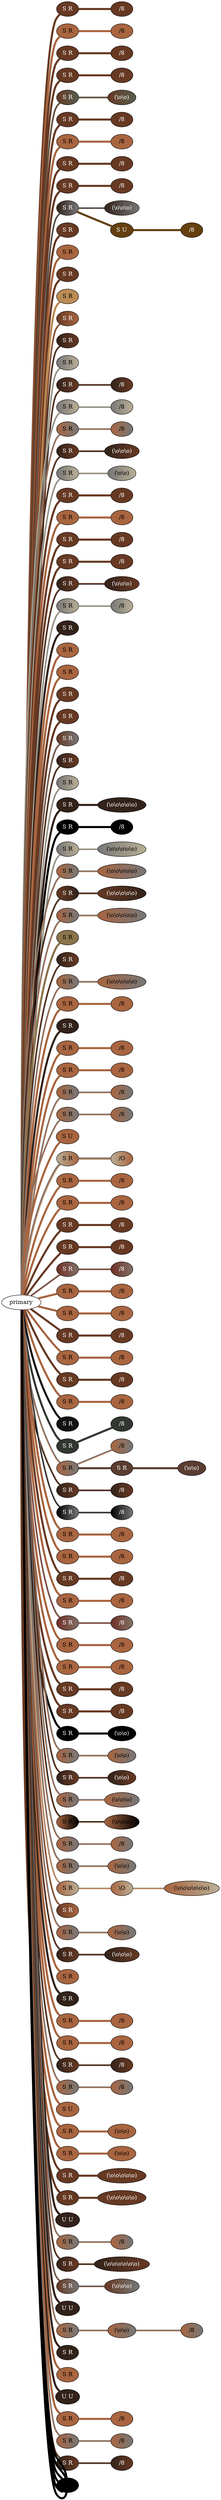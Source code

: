 graph {
 graph [rankdir=LR]
"1" [qtype="pendant_node", pendant_colors="#673923", pendant_ply="S", pendant_attach="R", pendant_length="32.0", label="S R", style=filled, fillcolor="#673923", fontcolor="#ffffff"]
"primary" -- "1" [qtype="pendant_link",penwidth=5,color="#673923"]
"1:0" [qtype="knot_node", knot_value="1", knot_type="E", knot_position="14.0", knot_spin="S", label="/8", style=filled, fillcolor="#673923" , fontcolor="#ffffff"]
"1" -- "1:0" [qtype="knot_link",penwidth=5,color="#673923"]
"2" [qtype="pendant_node", pendant_colors="#A86540", pendant_ply="S", pendant_attach="R", pendant_length="31.0", label="S R", style=filled, fillcolor="#A86540", fontcolor="#000000"]
"primary" -- "2" [qtype="pendant_link",penwidth=5,color="#A86540"]
"2:0" [qtype="knot_node", knot_value="1", knot_type="E", knot_position="14.5", knot_spin="S", label="/8", style=filled, fillcolor="#A86540" , fontcolor="#000000"]
"2" -- "2:0" [qtype="knot_link",penwidth=5,color="#A86540"]
"3" [qtype="pendant_node", pendant_colors="#673923", pendant_ply="S", pendant_attach="R", pendant_length="40.0", label="S R", style=filled, fillcolor="#673923", fontcolor="#ffffff"]
"primary" -- "3" [qtype="pendant_link",penwidth=5,color="#673923"]
"3:0" [qtype="knot_node", knot_value="1", knot_type="E", knot_position="14.5", knot_spin="S", label="/8", style=filled, fillcolor="#673923" , fontcolor="#ffffff"]
"3" -- "3:0" [qtype="knot_link",penwidth=5,color="#673923"]
"4" [qtype="pendant_node", pendant_colors="#673923", pendant_ply="S", pendant_attach="R", pendant_length="33.0", label="S R", style=filled, fillcolor="#673923", fontcolor="#ffffff"]
"primary" -- "4" [qtype="pendant_link",penwidth=5,color="#673923"]
"4:0" [qtype="knot_node", knot_value="1", knot_type="E", knot_position="14.5", knot_spin="S", label="/8", style=filled, fillcolor="#673923" , fontcolor="#ffffff"]
"4" -- "4:0" [qtype="knot_link",penwidth=5,color="#673923"]
"5" [qtype="pendant_node", pendant_colors="#673923:#575E4E", pendant_ply="S", pendant_attach="R", pendant_length="36.5", label="S R", style=filled, fillcolor="#673923:#575E4E", fontcolor="#ffffff"]
"primary" -- "5" [qtype="pendant_link",penwidth=2,color="#673923:#575E4E"]
"5:0" [qtype="knot_node", knot_value="2", knot_type="L", knot_position="13.0", knot_spin="Z", label="(\\o\\o)", style=filled, fillcolor="#673923:#575E4E" , fontcolor="#ffffff"]
"5" -- "5:0" [qtype="knot_link",penwidth=2,color="#673923:#575E4E"]
"6" [qtype="pendant_node", pendant_colors="#673923", pendant_ply="S", pendant_attach="R", pendant_length="26.0", label="S R", style=filled, fillcolor="#673923", fontcolor="#ffffff"]
"primary" -- "6" [qtype="pendant_link",penwidth=5,color="#673923"]
"6:0" [qtype="knot_node", knot_value="1", knot_type="E", knot_position="14.0", knot_spin="S", label="/8", style=filled, fillcolor="#673923" , fontcolor="#ffffff"]
"6" -- "6:0" [qtype="knot_link",penwidth=5,color="#673923"]
"7" [qtype="pendant_node", pendant_colors="#A86540", pendant_ply="S", pendant_attach="R", pendant_length="34.0", label="S R", style=filled, fillcolor="#A86540", fontcolor="#000000"]
"primary" -- "7" [qtype="pendant_link",penwidth=5,color="#A86540"]
"7:0" [qtype="knot_node", knot_value="1", knot_type="E", knot_position="14.0", knot_spin="S", label="/8", style=filled, fillcolor="#A86540" , fontcolor="#000000"]
"7" -- "7:0" [qtype="knot_link",penwidth=5,color="#A86540"]
"8" [qtype="pendant_node", pendant_colors="#673923", pendant_ply="S", pendant_attach="R", pendant_length="45.5", label="S R", style=filled, fillcolor="#673923", fontcolor="#ffffff"]
"primary" -- "8" [qtype="pendant_link",penwidth=5,color="#673923"]
"8:0" [qtype="knot_node", knot_value="1", knot_type="E", knot_position="14.5", knot_spin="S", label="/8", style=filled, fillcolor="#673923" , fontcolor="#ffffff"]
"8" -- "8:0" [qtype="knot_link",penwidth=5,color="#673923"]
"9" [qtype="pendant_node", pendant_colors="#673923", pendant_ply="S", pendant_attach="R", pendant_length="33.5", label="S R", style=filled, fillcolor="#673923", fontcolor="#ffffff"]
"primary" -- "9" [qtype="pendant_link",penwidth=5,color="#673923"]
"9:0" [qtype="knot_node", knot_value="1", knot_type="E", knot_position="15.0", knot_spin="S", label="/8", style=filled, fillcolor="#673923" , fontcolor="#ffffff"]
"9" -- "9:0" [qtype="knot_link",penwidth=5,color="#673923"]
"10" [qtype="pendant_node", pendant_colors="#32221A:#777777", pendant_ply="S", pendant_attach="R", pendant_length="46.0", label="S R", style=filled, fillcolor="#32221A:#777777", fontcolor="#ffffff"]
"primary" -- "10" [qtype="pendant_link",penwidth=2,color="#32221A:#777777"]
"10:0" [qtype="knot_node", knot_value="3", knot_type="L", knot_position="16.5", knot_spin="Z", label="(\\o\\o\\o)", style=filled, fillcolor="#32221A:#777777" , fontcolor="#ffffff"]
"10" -- "10:0" [qtype="knot_link",penwidth=2,color="#32221A:#777777"]
"10s1" [qtype="pendant_node", pendant_colors="#64400F", pendant_ply="S", pendant_attach="U", pendant_length="24.5", label="S U", style=filled, fillcolor="#64400F", fontcolor="#ffffff"]
"10" -- "10s1" [qtype="pendant_link",penwidth=5,color="#64400F"]
"10s1:0" [qtype="knot_node", knot_value="1", knot_type="E", knot_position="5.0", knot_spin="S", label="/8", style=filled, fillcolor="#64400F" , fontcolor="#ffffff"]
"10s1" -- "10s1:0" [qtype="knot_link",penwidth=5,color="#64400F"]
"11" [qtype="pendant_node", pendant_colors="#673923", pendant_ply="S", pendant_attach="R", pendant_length="39.0", label="S R", style=filled, fillcolor="#673923", fontcolor="#ffffff"]
"primary" -- "11" [qtype="pendant_link",penwidth=5,color="#673923"]
"12" [qtype="pendant_node", pendant_colors="#A86540", pendant_ply="S", pendant_attach="R", pendant_length="33.0", label="S R", style=filled, fillcolor="#A86540", fontcolor="#000000"]
"primary" -- "12" [qtype="pendant_link",penwidth=5,color="#A86540"]
"13" [qtype="pendant_node", pendant_colors="#673923", pendant_ply="S", pendant_attach="R", pendant_length="38.0", label="S R", style=filled, fillcolor="#673923", fontcolor="#ffffff"]
"primary" -- "13" [qtype="pendant_link",penwidth=5,color="#673923"]
"14" [qtype="pendant_node", pendant_colors="#BB8B54", pendant_ply="S", pendant_attach="R", pendant_length="34.5", label="S R", style=filled, fillcolor="#BB8B54", fontcolor="#000000"]
"primary" -- "14" [qtype="pendant_link",penwidth=5,color="#BB8B54"]
"15" [qtype="pendant_node", pendant_colors="#673923:#A86540", pendant_ply="S", pendant_attach="R", pendant_length="36.0", label="S R", style=filled, fillcolor="#673923:#A86540", fontcolor="#ffffff"]
"primary" -- "15" [qtype="pendant_link",penwidth=2,color="#673923:#A86540"]
"16" [qtype="pendant_node", pendant_colors="#32221A:#673923", pendant_ply="S", pendant_attach="R", pendant_length="37.5", label="S R", style=filled, fillcolor="#32221A:#673923", fontcolor="#ffffff"]
"primary" -- "16" [qtype="pendant_link",penwidth=2,color="#32221A:#673923"]
"17" [qtype="pendant_node", pendant_colors="#777777:#BAAF96", pendant_ply="S", pendant_attach="R", pendant_length="28.5", label="S R", style=filled, fillcolor="#777777:#BAAF96", fontcolor="#000000"]
"primary" -- "17" [qtype="pendant_link",penwidth=2,color="#777777:#BAAF96"]
"18" [qtype="pendant_node", pendant_colors="#32221A:#673923", pendant_ply="S", pendant_attach="R", pendant_length="36.0", label="S R", style=filled, fillcolor="#32221A:#673923", fontcolor="#ffffff"]
"primary" -- "18" [qtype="pendant_link",penwidth=2,color="#32221A:#673923"]
"18:0" [qtype="knot_node", knot_value="1", knot_type="E", knot_position="15.0", knot_spin="S", label="/8", style=filled, fillcolor="#32221A:#673923" , fontcolor="#ffffff"]
"18" -- "18:0" [qtype="knot_link",penwidth=2,color="#32221A:#673923"]
"19" [qtype="pendant_node", pendant_colors="#777777:#BAAF96", pendant_ply="S", pendant_attach="R", pendant_length="26.5", label="S R", style=filled, fillcolor="#777777:#BAAF96", fontcolor="#000000"]
"primary" -- "19" [qtype="pendant_link",penwidth=2,color="#777777:#BAAF96"]
"19:0" [qtype="knot_node", knot_value="1", knot_type="E", knot_position="14.0", knot_spin="S", label="/8", style=filled, fillcolor="#777777:#BAAF96" , fontcolor="#000000"]
"19" -- "19:0" [qtype="knot_link",penwidth=2,color="#777777:#BAAF96"]
"20" [qtype="pendant_node", pendant_colors="#A86540:#777777", pendant_ply="S", pendant_attach="R", pendant_length="25.0", label="S R", style=filled, fillcolor="#A86540:#777777", fontcolor="#000000"]
"primary" -- "20" [qtype="pendant_link",penwidth=2,color="#A86540:#777777"]
"20:0" [qtype="knot_node", knot_value="1", knot_type="E", knot_position="14.5", knot_spin="S", label="/8", style=filled, fillcolor="#A86540:#777777" , fontcolor="#000000"]
"20" -- "20:0" [qtype="knot_link",penwidth=2,color="#A86540:#777777"]
"21" [qtype="pendant_node", pendant_colors="#32221A:#673923", pendant_ply="S", pendant_attach="R", pendant_length="36.5", label="S R", style=filled, fillcolor="#32221A:#673923", fontcolor="#ffffff"]
"primary" -- "21" [qtype="pendant_link",penwidth=2,color="#32221A:#673923"]
"21:0" [qtype="knot_node", knot_value="3", knot_type="L", knot_position="15.0", knot_spin="Z", label="(\\o\\o\\o)", style=filled, fillcolor="#32221A:#673923" , fontcolor="#ffffff"]
"21" -- "21:0" [qtype="knot_link",penwidth=2,color="#32221A:#673923"]
"22" [qtype="pendant_node", pendant_colors="#777777:#BAAF96", pendant_ply="S", pendant_attach="R", pendant_length="19.0", label="S R", style=filled, fillcolor="#777777:#BAAF96", fontcolor="#000000"]
"primary" -- "22" [qtype="pendant_link",penwidth=2,color="#777777:#BAAF96"]
"22:0" [qtype="knot_node", knot_value="2", knot_type="L", knot_position="12.5", knot_spin="Z", label="(\\o\\o)", style=filled, fillcolor="#777777:#BAAF96" , fontcolor="#000000"]
"22" -- "22:0" [qtype="knot_link",penwidth=2,color="#777777:#BAAF96"]
"23" [qtype="pendant_node", pendant_colors="#673923", pendant_ply="S", pendant_attach="R", pendant_length="33.0", label="S R", style=filled, fillcolor="#673923", fontcolor="#ffffff"]
"primary" -- "23" [qtype="pendant_link",penwidth=5,color="#673923"]
"23:0" [qtype="knot_node", knot_value="1", knot_type="E", knot_position="13.5", knot_spin="S", label="/8", style=filled, fillcolor="#673923" , fontcolor="#ffffff"]
"23" -- "23:0" [qtype="knot_link",penwidth=5,color="#673923"]
"24" [qtype="pendant_node", pendant_colors="#A86540", pendant_ply="S", pendant_attach="R", pendant_length="32.0", label="S R", style=filled, fillcolor="#A86540", fontcolor="#000000"]
"primary" -- "24" [qtype="pendant_link",penwidth=5,color="#A86540"]
"24:0" [qtype="knot_node", knot_value="1", knot_type="E", knot_position="13.5", knot_spin="S", label="/8", style=filled, fillcolor="#A86540" , fontcolor="#000000"]
"24" -- "24:0" [qtype="knot_link",penwidth=5,color="#A86540"]
"25" [qtype="pendant_node", pendant_colors="#673923", pendant_ply="S", pendant_attach="R", pendant_length="22.0", label="S R", style=filled, fillcolor="#673923", fontcolor="#ffffff"]
"primary" -- "25" [qtype="pendant_link",penwidth=5,color="#673923"]
"25:0" [qtype="knot_node", knot_value="1", knot_type="E", knot_position="13.5", knot_spin="S", label="/8", style=filled, fillcolor="#673923" , fontcolor="#ffffff"]
"25" -- "25:0" [qtype="knot_link",penwidth=5,color="#673923"]
"26" [qtype="pendant_node", pendant_colors="#673923", pendant_ply="S", pendant_attach="R", pendant_length="31.5", label="S R", style=filled, fillcolor="#673923", fontcolor="#ffffff"]
"primary" -- "26" [qtype="pendant_link",penwidth=5,color="#673923"]
"26:0" [qtype="knot_node", knot_value="1", knot_type="E", knot_position="13.0", knot_spin="S", label="/8", style=filled, fillcolor="#673923" , fontcolor="#ffffff"]
"26" -- "26:0" [qtype="knot_link",penwidth=5,color="#673923"]
"27" [qtype="pendant_node", pendant_colors="#32221A:#673923", pendant_ply="S", pendant_attach="R", pendant_length="33.5", label="S R", style=filled, fillcolor="#32221A:#673923", fontcolor="#ffffff"]
"primary" -- "27" [qtype="pendant_link",penwidth=2,color="#32221A:#673923"]
"27:0" [qtype="knot_node", knot_value="3", knot_type="L", knot_position="13.5", knot_spin="Z", label="(\\o\\o\\o)", style=filled, fillcolor="#32221A:#673923" , fontcolor="#ffffff"]
"27" -- "27:0" [qtype="knot_link",penwidth=2,color="#32221A:#673923"]
"28" [qtype="pendant_node", pendant_colors="#777777:#BAAF96", pendant_ply="S", pendant_attach="R", pendant_length="22.5", label="S R", style=filled, fillcolor="#777777:#BAAF96", fontcolor="#000000"]
"primary" -- "28" [qtype="pendant_link",penwidth=2,color="#777777:#BAAF96"]
"28:0" [qtype="knot_node", knot_value="1", knot_type="E", knot_position="13.0", knot_spin="S", label="/8", style=filled, fillcolor="#777777:#BAAF96" , fontcolor="#000000"]
"28" -- "28:0" [qtype="knot_link",penwidth=2,color="#777777:#BAAF96"]
"29" [qtype="pendant_node", pendant_colors="#32221A", pendant_ply="S", pendant_attach="R", pendant_length="9.5", label="S R", style=filled, fillcolor="#32221A", fontcolor="#ffffff"]
"primary" -- "29" [qtype="pendant_link",penwidth=5,color="#32221A"]
"30" [qtype="pendant_node", pendant_colors="#A86540", pendant_ply="S", pendant_attach="R", pendant_length="24.0", label="S R", style=filled, fillcolor="#A86540", fontcolor="#000000"]
"primary" -- "30" [qtype="pendant_link",penwidth=5,color="#A86540"]
"31" [qtype="pendant_node", pendant_colors="#A86540", pendant_ply="S", pendant_attach="R", pendant_length="24.5", label="S R", style=filled, fillcolor="#A86540", fontcolor="#000000"]
"primary" -- "31" [qtype="pendant_link",penwidth=5,color="#A86540"]
"32" [qtype="pendant_node", pendant_colors="#673923", pendant_ply="S", pendant_attach="R", pendant_length="26.0", label="S R", style=filled, fillcolor="#673923", fontcolor="#ffffff"]
"primary" -- "32" [qtype="pendant_link",penwidth=5,color="#673923"]
"33" [qtype="pendant_node", pendant_colors="#673923", pendant_ply="S", pendant_attach="R", pendant_length="26.0", label="S R", style=filled, fillcolor="#673923", fontcolor="#ffffff"]
"primary" -- "33" [qtype="pendant_link",penwidth=5,color="#673923"]
"34" [qtype="pendant_node", pendant_colors="#673923:#777777", pendant_ply="S", pendant_attach="R", pendant_length="32.0", label="S R", style=filled, fillcolor="#673923:#777777", fontcolor="#ffffff"]
"primary" -- "34" [qtype="pendant_link",penwidth=2,color="#673923:#777777"]
"35" [qtype="pendant_node", pendant_colors="#32221A:#673923", pendant_ply="S", pendant_attach="R", pendant_length="29.0", label="S R", style=filled, fillcolor="#32221A:#673923", fontcolor="#ffffff"]
"primary" -- "35" [qtype="pendant_link",penwidth=2,color="#32221A:#673923"]
"36" [qtype="pendant_node", pendant_colors="#777777:#BAAF96", pendant_ply="S", pendant_attach="R", pendant_length="26.0", label="S R", style=filled, fillcolor="#777777:#BAAF96", fontcolor="#000000"]
"primary" -- "36" [qtype="pendant_link",penwidth=2,color="#777777:#BAAF96"]
"37" [qtype="pendant_node", pendant_colors="#32221A", pendant_ply="S", pendant_attach="R", pendant_length="12.0", label="S R", style=filled, fillcolor="#32221A", fontcolor="#ffffff"]
"primary" -- "37" [qtype="pendant_link",penwidth=5,color="#32221A"]
"37:0" [qtype="knot_node", knot_value="5", knot_type="L", knot_position="7.5", knot_spin="Z", label="(\\o\\o\\o\\o\\o)", style=filled, fillcolor="#32221A" , fontcolor="#ffffff"]
"37" -- "37:0" [qtype="knot_link",penwidth=5,color="#32221A"]
"38" [qtype="pendant_node", pendant_colors="#000000", pendant_ply="S", pendant_attach="R", pendant_length="31.5", label="S R", style=filled, fillcolor="#000000", fontcolor="#ffffff"]
"primary" -- "38" [qtype="pendant_link",penwidth=5,color="#000000"]
"38:0" [qtype="knot_node", knot_value="1", knot_type="E", knot_position="9.5", knot_spin="S", label="/8", style=filled, fillcolor="#000000" , fontcolor="#ffffff"]
"38" -- "38:0" [qtype="knot_link",penwidth=5,color="#000000"]
"39" [qtype="pendant_node", pendant_colors="#777777:#BAAF96", pendant_ply="S", pendant_attach="R", pendant_length="24.0", label="S R", style=filled, fillcolor="#777777:#BAAF96", fontcolor="#000000"]
"primary" -- "39" [qtype="pendant_link",penwidth=2,color="#777777:#BAAF96"]
"39:0" [qtype="knot_node", knot_value="5", knot_type="L", knot_position="7.5", knot_spin="Z", label="(\\o\\o\\o\\o\\o)", style=filled, fillcolor="#777777:#BAAF96" , fontcolor="#000000"]
"39" -- "39:0" [qtype="knot_link",penwidth=2,color="#777777:#BAAF96"]
"40" [qtype="pendant_node", pendant_colors="#A86540:#777777", pendant_ply="S", pendant_attach="R", pendant_length="16.0", label="S R", style=filled, fillcolor="#A86540:#777777", fontcolor="#000000"]
"primary" -- "40" [qtype="pendant_link",penwidth=2,color="#A86540:#777777"]
"40:0" [qtype="knot_node", knot_value="5", knot_type="L", knot_position="8.5", knot_spin="Z", label="(\\o\\o\\o\\o\\o)", style=filled, fillcolor="#A86540:#777777" , fontcolor="#000000"]
"40" -- "40:0" [qtype="knot_link",penwidth=2,color="#A86540:#777777"]
"41" [qtype="pendant_node", pendant_colors="#673923:#32221A", pendant_ply="S", pendant_attach="R", pendant_length="32.0", label="S R", style=filled, fillcolor="#673923:#32221A", fontcolor="#ffffff"]
"primary" -- "41" [qtype="pendant_link",penwidth=2,color="#673923:#32221A"]
"41:0" [qtype="knot_node", knot_value="5", knot_type="L", knot_position="8.5", knot_spin="Z", label="(\\o\\o\\o\\o\\o)", style=filled, fillcolor="#673923:#32221A" , fontcolor="#ffffff"]
"41" -- "41:0" [qtype="knot_link",penwidth=2,color="#673923:#32221A"]
"42" [qtype="pendant_node", pendant_colors="#A86540:#777777", pendant_ply="S", pendant_attach="R", pendant_length="16.5", label="S R", style=filled, fillcolor="#A86540:#777777", fontcolor="#000000"]
"primary" -- "42" [qtype="pendant_link",penwidth=2,color="#A86540:#777777"]
"42:0" [qtype="knot_node", knot_value="5", knot_type="L", knot_position="8.5", knot_spin="Z", label="(\\o\\o\\o\\o\\o)", style=filled, fillcolor="#A86540:#777777" , fontcolor="#000000"]
"42" -- "42:0" [qtype="knot_link",penwidth=2,color="#A86540:#777777"]
"43" [qtype="pendant_node", pendant_colors="#8B734B", pendant_ply="S", pendant_attach="R", pendant_length="1.0", label="S R", style=filled, fillcolor="#8B734B", fontcolor="#000000"]
"primary" -- "43" [qtype="pendant_link",penwidth=5,color="#8B734B"]
"44" [qtype="pendant_node", pendant_colors="#32221A:#673923", pendant_ply="S", pendant_attach="R", pendant_length="7.0", label="S R", style=filled, fillcolor="#32221A:#673923", fontcolor="#ffffff"]
"primary" -- "44" [qtype="pendant_link",penwidth=2,color="#32221A:#673923"]
"45" [qtype="pendant_node", pendant_colors="#A86540:#777777", pendant_ply="S", pendant_attach="R", pendant_length="40.0", label="S R", style=filled, fillcolor="#A86540:#777777", fontcolor="#000000"]
"primary" -- "45" [qtype="pendant_link",penwidth=2,color="#A86540:#777777"]
"45:0" [qtype="knot_node", knot_value="5", knot_type="L", knot_position="8.5", knot_spin="Z", label="(\\o\\o\\o\\o\\o)", style=filled, fillcolor="#A86540:#777777" , fontcolor="#000000"]
"45" -- "45:0" [qtype="knot_link",penwidth=2,color="#A86540:#777777"]
"46" [qtype="pendant_node", pendant_colors="#A86540", pendant_ply="S", pendant_attach="R", pendant_length="35.5", label="S R", style=filled, fillcolor="#A86540", fontcolor="#000000"]
"primary" -- "46" [qtype="pendant_link",penwidth=5,color="#A86540"]
"46:0" [qtype="knot_node", knot_value="1", knot_type="E", knot_position="8.5", knot_spin="S", label="/8", style=filled, fillcolor="#A86540" , fontcolor="#000000"]
"46" -- "46:0" [qtype="knot_link",penwidth=5,color="#A86540"]
"47" [qtype="pendant_node", pendant_colors="#32221A", pendant_ply="S", pendant_attach="R", pendant_length="0.0", label="S R", style=filled, fillcolor="#32221A", fontcolor="#ffffff"]
"primary" -- "47" [qtype="pendant_link",penwidth=5,color="#32221A"]
"48" [qtype="pendant_node", pendant_colors="#A86540", pendant_ply="S", pendant_attach="R", pendant_length="32.0", label="S R", style=filled, fillcolor="#A86540", fontcolor="#000000"]
"primary" -- "48" [qtype="pendant_link",penwidth=5,color="#A86540"]
"48:0" [qtype="knot_node", knot_value="1", knot_type="E", knot_position="8.0", knot_spin="S", label="/8", style=filled, fillcolor="#A86540" , fontcolor="#000000"]
"48" -- "48:0" [qtype="knot_link",penwidth=5,color="#A86540"]
"49" [qtype="pendant_node", pendant_colors="#A86540", pendant_ply="S", pendant_attach="R", pendant_length="30.0", label="S R", style=filled, fillcolor="#A86540", fontcolor="#000000"]
"primary" -- "49" [qtype="pendant_link",penwidth=5,color="#A86540"]
"49:0" [qtype="knot_node", knot_value="1", knot_type="E", knot_position="9.5", knot_spin="S", label="/8", style=filled, fillcolor="#A86540" , fontcolor="#000000"]
"49" -- "49:0" [qtype="knot_link",penwidth=5,color="#A86540"]
"50" [qtype="pendant_node", pendant_colors="#A86540:#777777", pendant_ply="S", pendant_attach="R", pendant_length="25.0", label="S R", style=filled, fillcolor="#A86540:#777777", fontcolor="#000000"]
"primary" -- "50" [qtype="pendant_link",penwidth=2,color="#A86540:#777777"]
"50:0" [qtype="knot_node", knot_value="1", knot_type="E", knot_position="8.0", knot_spin="S", label="/8", style=filled, fillcolor="#A86540:#777777" , fontcolor="#000000"]
"50" -- "50:0" [qtype="knot_link",penwidth=2,color="#A86540:#777777"]
"51" [qtype="pendant_node", pendant_colors="#A86540:#777777", pendant_ply="S", pendant_attach="R", pendant_length="33.5", label="S R", style=filled, fillcolor="#A86540:#777777", fontcolor="#000000"]
"primary" -- "51" [qtype="pendant_link",penwidth=2,color="#A86540:#777777"]
"51:0" [qtype="knot_node", knot_value="1", knot_type="E", knot_position="8.5", knot_spin="S", label="/8", style=filled, fillcolor="#A86540:#777777" , fontcolor="#000000"]
"51" -- "51:0" [qtype="knot_link",penwidth=2,color="#A86540:#777777"]
"52" [qtype="pendant_node", pendant_colors="#A86540", pendant_ply="S", pendant_attach="U", pendant_length="2.5", label="S U", style=filled, fillcolor="#A86540", fontcolor="#000000"]
"primary" -- "52" [qtype="pendant_link",penwidth=5,color="#A86540"]
"53" [qtype="pendant_node", pendant_colors="#BAAF96:#A86540:#777777", pendant_ply="S", pendant_attach="R", pendant_length="44.0", label="S R", style=filled, fillcolor="#BAAF96:#A86540:#777777", fontcolor="#000000"]
"primary" -- "53" [qtype="pendant_link",penwidth=2,color="#BAAF96:#A86540:#777777"]
"53:0" [qtype="knot_node", knot_value="1", knot_type="S", knot_position="8.5", knot_spin="S", label="/O", style=filled, fillcolor="#BAAF96:#A86540:#777777" , fontcolor="#000000"]
"53" -- "53:0" [qtype="knot_link",penwidth=2,color="#BAAF96:#A86540:#777777"]
"54" [qtype="pendant_node", pendant_colors="#A86540", pendant_ply="S", pendant_attach="R", pendant_length="20.5", label="S R", style=filled, fillcolor="#A86540", fontcolor="#000000"]
"primary" -- "54" [qtype="pendant_link",penwidth=5,color="#A86540"]
"54:0" [qtype="knot_node", knot_value="1", knot_type="E", knot_position="9.0", knot_spin="S", label="/8", style=filled, fillcolor="#A86540" , fontcolor="#000000"]
"54" -- "54:0" [qtype="knot_link",penwidth=5,color="#A86540"]
"55" [qtype="pendant_node", pendant_colors="#A86540", pendant_ply="S", pendant_attach="R", pendant_length="35.5", label="S R", style=filled, fillcolor="#A86540", fontcolor="#000000"]
"primary" -- "55" [qtype="pendant_link",penwidth=5,color="#A86540"]
"55:0" [qtype="knot_node", knot_value="1", knot_type="E", knot_position="8.5", knot_spin="S", label="/8", style=filled, fillcolor="#A86540" , fontcolor="#000000"]
"55" -- "55:0" [qtype="knot_link",penwidth=5,color="#A86540"]
"56" [qtype="pendant_node", pendant_colors="#673923", pendant_ply="S", pendant_attach="R", pendant_length="44.0", label="S R", style=filled, fillcolor="#673923", fontcolor="#ffffff"]
"primary" -- "56" [qtype="pendant_link",penwidth=5,color="#673923"]
"56:0" [qtype="knot_node", knot_value="1", knot_type="E", knot_position="8.5", knot_spin="S", label="/8", style=filled, fillcolor="#673923" , fontcolor="#ffffff"]
"56" -- "56:0" [qtype="knot_link",penwidth=5,color="#673923"]
"57" [qtype="pendant_node", pendant_colors="#673923", pendant_ply="S", pendant_attach="R", pendant_length="25.0", label="S R", style=filled, fillcolor="#673923", fontcolor="#ffffff"]
"primary" -- "57" [qtype="pendant_link",penwidth=5,color="#673923"]
"57:0" [qtype="knot_node", knot_value="1", knot_type="E", knot_position="9.0", knot_spin="S", label="/8", style=filled, fillcolor="#673923" , fontcolor="#ffffff"]
"57" -- "57:0" [qtype="knot_link",penwidth=5,color="#673923"]
"58" [qtype="pendant_node", pendant_colors="#712F26:#817066", pendant_ply="S", pendant_attach="R", pendant_length="40.0", label="S R", style=filled, fillcolor="#712F26:#817066", fontcolor="#ffffff"]
"primary" -- "58" [qtype="pendant_link",penwidth=2,color="#712F26:#817066"]
"58:0" [qtype="knot_node", knot_value="1", knot_type="E", knot_position="9.0", knot_spin="S", label="/8", style=filled, fillcolor="#712F26:#817066" , fontcolor="#ffffff"]
"58" -- "58:0" [qtype="knot_link",penwidth=2,color="#712F26:#817066"]
"59" [qtype="pendant_node", pendant_colors="#A86540", pendant_ply="S", pendant_attach="R", pendant_length="26.5", label="S R", style=filled, fillcolor="#A86540", fontcolor="#000000"]
"primary" -- "59" [qtype="pendant_link",penwidth=5,color="#A86540"]
"59:0" [qtype="knot_node", knot_value="1", knot_type="E", knot_position="9.5", knot_spin="S", label="/8", style=filled, fillcolor="#A86540" , fontcolor="#000000"]
"59" -- "59:0" [qtype="knot_link",penwidth=5,color="#A86540"]
"60" [qtype="pendant_node", pendant_colors="#A86540", pendant_ply="S", pendant_attach="R", pendant_length="39.0", label="S R", style=filled, fillcolor="#A86540", fontcolor="#000000"]
"primary" -- "60" [qtype="pendant_link",penwidth=5,color="#A86540"]
"60:0" [qtype="knot_node", knot_value="1", knot_type="E", knot_position="9.0", knot_spin="S", label="/8", style=filled, fillcolor="#A86540" , fontcolor="#000000"]
"60" -- "60:0" [qtype="knot_link",penwidth=5,color="#A86540"]
"61" [qtype="pendant_node", pendant_colors="#673923", pendant_ply="S", pendant_attach="R", pendant_length="26.0", label="S R", style=filled, fillcolor="#673923", fontcolor="#ffffff"]
"primary" -- "61" [qtype="pendant_link",penwidth=5,color="#673923"]
"61:0" [qtype="knot_node", knot_value="1", knot_type="E", knot_position="9.0", knot_spin="S", label="/8", style=filled, fillcolor="#673923" , fontcolor="#ffffff"]
"61" -- "61:0" [qtype="knot_link",penwidth=5,color="#673923"]
"62" [qtype="pendant_node", pendant_colors="#A86540", pendant_ply="S", pendant_attach="R", pendant_length="29.0", label="S R", style=filled, fillcolor="#A86540", fontcolor="#000000"]
"primary" -- "62" [qtype="pendant_link",penwidth=5,color="#A86540"]
"62:0" [qtype="knot_node", knot_value="1", knot_type="E", knot_position="9.0", knot_spin="S", label="/8", style=filled, fillcolor="#A86540" , fontcolor="#000000"]
"62" -- "62:0" [qtype="knot_link",penwidth=5,color="#A86540"]
"63" [qtype="pendant_node", pendant_colors="#673923", pendant_ply="S", pendant_attach="R", pendant_length="21.5", label="S R", style=filled, fillcolor="#673923", fontcolor="#ffffff"]
"primary" -- "63" [qtype="pendant_link",penwidth=5,color="#673923"]
"63:0" [qtype="knot_node", knot_value="1", knot_type="E", knot_position="9.5", knot_spin="S", label="/8", style=filled, fillcolor="#673923" , fontcolor="#ffffff"]
"63" -- "63:0" [qtype="knot_link",penwidth=5,color="#673923"]
"64" [qtype="pendant_node", pendant_colors="#A86540", pendant_ply="S", pendant_attach="R", pendant_length="43.0", label="S R", style=filled, fillcolor="#A86540", fontcolor="#000000"]
"primary" -- "64" [qtype="pendant_link",penwidth=5,color="#A86540"]
"64:0" [qtype="knot_node", knot_value="1", knot_type="E", knot_position="9.5", knot_spin="S", label="/8", style=filled, fillcolor="#A86540" , fontcolor="#000000"]
"64" -- "64:0" [qtype="knot_link",penwidth=5,color="#A86540"]
"65" [qtype="pendant_node", pendant_colors="#131313", pendant_ply="S", pendant_attach="R", pendant_length="0.0", label="S R", style=filled, fillcolor="#131313", fontcolor="#ffffff"]
"primary" -- "65" [qtype="pendant_link",penwidth=5,color="#131313"]
"66" [qtype="pendant_node", pendant_colors="#313830", pendant_ply="S", pendant_attach="R", pendant_length="34.0", label="S R", style=filled, fillcolor="#313830", fontcolor="#ffffff"]
"primary" -- "66" [qtype="pendant_link",penwidth=5,color="#313830"]
"66:0" [qtype="knot_node", knot_value="1", knot_type="E", knot_position="11.0", knot_spin="S", label="/8", style=filled, fillcolor="#313830" , fontcolor="#ffffff"]
"66" -- "66:0" [qtype="knot_link",penwidth=5,color="#313830"]
"67" [qtype="pendant_node", pendant_colors="#A86540:#777777", pendant_ply="S", pendant_attach="R", pendant_length="39.0", label="S R", style=filled, fillcolor="#A86540:#777777", fontcolor="#000000"]
"primary" -- "67" [qtype="pendant_link",penwidth=2,color="#A86540:#777777"]
"67:0" [qtype="knot_node", knot_value="1", knot_type="E", knot_position="9.5", knot_spin="S", label="/8", style=filled, fillcolor="#A86540:#777777" , fontcolor="#000000"]
"67" -- "67:0" [qtype="knot_link",penwidth=2,color="#A86540:#777777"]
"67s1" [qtype="pendant_node", pendant_colors="#5A3D30", pendant_ply="S", pendant_attach="R", pendant_length="17.5", label="S R", style=filled, fillcolor="#5A3D30", fontcolor="#ffffff"]
"67" -- "67s1" [qtype="pendant_link",penwidth=5,color="#5A3D30"]
"67s1:0" [qtype="knot_node", knot_value="2", knot_type="L", knot_position="6.5", knot_spin="Z", label="(\\o\\o)", style=filled, fillcolor="#5A3D30" , fontcolor="#ffffff"]
"67s1" -- "67s1:0" [qtype="knot_link",penwidth=5,color="#5A3D30"]
"68" [qtype="pendant_node", pendant_colors="#32221A:#673923", pendant_ply="S", pendant_attach="R", pendant_length="28.0", label="S R", style=filled, fillcolor="#32221A:#673923", fontcolor="#ffffff"]
"primary" -- "68" [qtype="pendant_link",penwidth=2,color="#32221A:#673923"]
"68:0" [qtype="knot_node", knot_value="1", knot_type="E", knot_position="10.5", knot_spin="S", label="/8", style=filled, fillcolor="#32221A:#673923" , fontcolor="#ffffff"]
"68" -- "68:0" [qtype="knot_link",penwidth=2,color="#32221A:#673923"]
"69" [qtype="pendant_node", pendant_colors="#000000:#777777", pendant_ply="S", pendant_attach="R", pendant_length="44.0", label="S R", style=filled, fillcolor="#000000:#777777", fontcolor="#ffffff"]
"primary" -- "69" [qtype="pendant_link",penwidth=2,color="#000000:#777777"]
"69:0" [qtype="knot_node", knot_value="1", knot_type="E", knot_position="10.5", knot_spin="S", label="/8", style=filled, fillcolor="#000000:#777777" , fontcolor="#ffffff"]
"69" -- "69:0" [qtype="knot_link",penwidth=2,color="#000000:#777777"]
"70" [qtype="pendant_node", pendant_colors="#A86540", pendant_ply="S", pendant_attach="R", pendant_length="26.0", label="S R", style=filled, fillcolor="#A86540", fontcolor="#000000"]
"primary" -- "70" [qtype="pendant_link",penwidth=5,color="#A86540"]
"70:0" [qtype="knot_node", knot_value="1", knot_type="E", knot_position="10.0", knot_spin="S", label="/8", style=filled, fillcolor="#A86540" , fontcolor="#000000"]
"70" -- "70:0" [qtype="knot_link",penwidth=5,color="#A86540"]
"71" [qtype="pendant_node", pendant_colors="#A86540", pendant_ply="S", pendant_attach="R", pendant_length="24.0", label="S R", style=filled, fillcolor="#A86540", fontcolor="#000000"]
"primary" -- "71" [qtype="pendant_link",penwidth=5,color="#A86540"]
"71:0" [qtype="knot_node", knot_value="1", knot_type="E", knot_position="10.5", knot_spin="S", label="/8", style=filled, fillcolor="#A86540" , fontcolor="#000000"]
"71" -- "71:0" [qtype="knot_link",penwidth=5,color="#A86540"]
"72" [qtype="pendant_node", pendant_colors="#673923", pendant_ply="S", pendant_attach="R", pendant_length="36.5", label="S R", style=filled, fillcolor="#673923", fontcolor="#ffffff"]
"primary" -- "72" [qtype="pendant_link",penwidth=5,color="#673923"]
"72:0" [qtype="knot_node", knot_value="1", knot_type="E", knot_position="10.5", knot_spin="S", label="/8", style=filled, fillcolor="#673923" , fontcolor="#ffffff"]
"72" -- "72:0" [qtype="knot_link",penwidth=5,color="#673923"]
"73" [qtype="pendant_node", pendant_colors="#A86540", pendant_ply="S", pendant_attach="R", pendant_length="26.5", label="S R", style=filled, fillcolor="#A86540", fontcolor="#000000"]
"primary" -- "73" [qtype="pendant_link",penwidth=5,color="#A86540"]
"73:0" [qtype="knot_node", knot_value="1", knot_type="E", knot_position="10.0", knot_spin="S", label="/8", style=filled, fillcolor="#A86540" , fontcolor="#000000"]
"73" -- "73:0" [qtype="knot_link",penwidth=5,color="#A86540"]
"74" [qtype="pendant_node", pendant_colors="#712F26:#817066", pendant_ply="S", pendant_attach="R", pendant_length="38.0", label="S R", style=filled, fillcolor="#712F26:#817066", fontcolor="#ffffff"]
"primary" -- "74" [qtype="pendant_link",penwidth=2,color="#712F26:#817066"]
"74:0" [qtype="knot_node", knot_value="1", knot_type="E", knot_position="9.5", knot_spin="S", label="/8", style=filled, fillcolor="#712F26:#817066" , fontcolor="#ffffff"]
"74" -- "74:0" [qtype="knot_link",penwidth=2,color="#712F26:#817066"]
"75" [qtype="pendant_node", pendant_colors="#A86540", pendant_ply="S", pendant_attach="R", pendant_length="35.0", label="S R", style=filled, fillcolor="#A86540", fontcolor="#000000"]
"primary" -- "75" [qtype="pendant_link",penwidth=5,color="#A86540"]
"75:0" [qtype="knot_node", knot_value="1", knot_type="E", knot_position="10.5", knot_spin="S", label="/8", style=filled, fillcolor="#A86540" , fontcolor="#000000"]
"75" -- "75:0" [qtype="knot_link",penwidth=5,color="#A86540"]
"76" [qtype="pendant_node", pendant_colors="#A86540", pendant_ply="S", pendant_attach="R", pendant_length="31.0", label="S R", style=filled, fillcolor="#A86540", fontcolor="#000000"]
"primary" -- "76" [qtype="pendant_link",penwidth=5,color="#A86540"]
"76:0" [qtype="knot_node", knot_value="1", knot_type="E", knot_position="10.5", knot_spin="S", label="/8", style=filled, fillcolor="#A86540" , fontcolor="#000000"]
"76" -- "76:0" [qtype="knot_link",penwidth=5,color="#A86540"]
"77" [qtype="pendant_node", pendant_colors="#673923", pendant_ply="S", pendant_attach="R", pendant_length="27.0", label="S R", style=filled, fillcolor="#673923", fontcolor="#ffffff"]
"primary" -- "77" [qtype="pendant_link",penwidth=5,color="#673923"]
"77:0" [qtype="knot_node", knot_value="1", knot_type="E", knot_position="10.5", knot_spin="S", label="/8", style=filled, fillcolor="#673923" , fontcolor="#ffffff"]
"77" -- "77:0" [qtype="knot_link",penwidth=5,color="#673923"]
"78" [qtype="pendant_node", pendant_colors="#673923", pendant_ply="S", pendant_attach="R", pendant_length="27.0", label="S R", style=filled, fillcolor="#673923", fontcolor="#ffffff"]
"primary" -- "78" [qtype="pendant_link",penwidth=5,color="#673923"]
"78:0" [qtype="knot_node", knot_value="1", knot_type="E", knot_position="10.5", knot_spin="S", label="/8", style=filled, fillcolor="#673923" , fontcolor="#ffffff"]
"78" -- "78:0" [qtype="knot_link",penwidth=5,color="#673923"]
"79" [qtype="pendant_node", pendant_colors="#000000", pendant_ply="S", pendant_attach="R", pendant_length="36.5", label="S R", style=filled, fillcolor="#000000", fontcolor="#ffffff"]
"primary" -- "79" [qtype="pendant_link",penwidth=5,color="#000000"]
"79:0" [qtype="knot_node", knot_value="2", knot_type="L", knot_position="10.5", knot_spin="Z", label="(\\o\\o)", style=filled, fillcolor="#000000" , fontcolor="#ffffff"]
"79" -- "79:0" [qtype="knot_link",penwidth=5,color="#000000"]
"80" [qtype="pendant_node", pendant_colors="#A86540:#777777", pendant_ply="S", pendant_attach="R", pendant_length="41.5", label="S R", style=filled, fillcolor="#A86540:#777777", fontcolor="#000000"]
"primary" -- "80" [qtype="pendant_link",penwidth=2,color="#A86540:#777777"]
"80:0" [qtype="knot_node", knot_value="2", knot_type="L", knot_position="9.5", knot_spin="Z", label="(\\o\\o)", style=filled, fillcolor="#A86540:#777777" , fontcolor="#000000"]
"80" -- "80:0" [qtype="knot_link",penwidth=2,color="#A86540:#777777"]
"81" [qtype="pendant_node", pendant_colors="#32221A:#673923", pendant_ply="S", pendant_attach="R", pendant_length="41.0", label="S R", style=filled, fillcolor="#32221A:#673923", fontcolor="#ffffff"]
"primary" -- "81" [qtype="pendant_link",penwidth=2,color="#32221A:#673923"]
"81:0" [qtype="knot_node", knot_value="2", knot_type="L", knot_position="10.5", knot_spin="Z", label="(\\o\\o)", style=filled, fillcolor="#32221A:#673923" , fontcolor="#ffffff"]
"81" -- "81:0" [qtype="knot_link",penwidth=2,color="#32221A:#673923"]
"82" [qtype="pendant_node", pendant_colors="#A86540:#777777", pendant_ply="S", pendant_attach="R", pendant_length="35.0", label="S R", style=filled, fillcolor="#A86540:#777777", fontcolor="#000000"]
"primary" -- "82" [qtype="pendant_link",penwidth=2,color="#A86540:#777777"]
"82:0" [qtype="knot_node", knot_value="3", knot_type="L", knot_position="8.5", knot_spin="Z", label="(\\o\\o\\o)", style=filled, fillcolor="#A86540:#777777" , fontcolor="#000000"]
"82" -- "82:0" [qtype="knot_link",penwidth=2,color="#A86540:#777777"]
"83" [qtype="pendant_node", pendant_colors="#A86540:#000000", pendant_ply="S", pendant_attach="R", pendant_length="42.5", label="S R", style=filled, fillcolor="#A86540:#000000", fontcolor="#000000"]
"primary" -- "83" [qtype="pendant_link",penwidth=2,color="#A86540:#000000"]
"83:0" [qtype="knot_node", knot_value="3", knot_type="L", knot_position="10.5", knot_spin="Z", label="(\\o\\o\\o)", style=filled, fillcolor="#A86540:#000000" , fontcolor="#000000"]
"83" -- "83:0" [qtype="knot_link",penwidth=2,color="#A86540:#000000"]
"84" [qtype="pendant_node", pendant_colors="#A86540:#777777", pendant_ply="S", pendant_attach="R", pendant_length="26.0", label="S R", style=filled, fillcolor="#A86540:#777777", fontcolor="#000000"]
"primary" -- "84" [qtype="pendant_link",penwidth=2,color="#A86540:#777777"]
"84:0" [qtype="knot_node", knot_value="1", knot_type="E", knot_position="11.0", knot_spin="S", label="/8", style=filled, fillcolor="#A86540:#777777" , fontcolor="#000000"]
"84" -- "84:0" [qtype="knot_link",penwidth=2,color="#A86540:#777777"]
"85" [qtype="pendant_node", pendant_colors="#A86540:#777777", pendant_ply="S", pendant_attach="R", pendant_length="32.5", label="S R", style=filled, fillcolor="#A86540:#777777", fontcolor="#000000"]
"primary" -- "85" [qtype="pendant_link",penwidth=2,color="#A86540:#777777"]
"85:0" [qtype="knot_node", knot_value="2", knot_type="L", knot_position="10.5", knot_spin="Z", label="(\\o\\o)", style=filled, fillcolor="#A86540:#777777" , fontcolor="#000000"]
"85" -- "85:0" [qtype="knot_link",penwidth=2,color="#A86540:#777777"]
"86" [qtype="pendant_node", pendant_colors="#A86540:#BAAF96", pendant_ply="S", pendant_attach="R", pendant_length="40.0", label="S R", style=filled, fillcolor="#A86540:#BAAF96", fontcolor="#000000"]
"primary" -- "86" [qtype="pendant_link",penwidth=2,color="#A86540:#BAAF96"]
"86:0" [qtype="knot_node", knot_value="1", knot_type="S", knot_position="6.0", knot_spin="Z", label="\\O", style=filled, fillcolor="#A86540:#BAAF96" , fontcolor="#000000"]
"86" -- "86:0" [qtype="knot_link",penwidth=2,color="#A86540:#BAAF96"]
"86:1" [qtype="knot_node", knot_value="6", knot_type="L", knot_position="10.5", knot_spin="Z", label="(\\o\\o\\o\\o\\o\\o)", style=filled, fillcolor="#A86540:#BAAF96" , fontcolor="#000000"]
"86:0" -- "86:1" [qtype="knot_link",penwidth=2,color="#A86540:#BAAF96"]
"87" [qtype="pendant_node", pendant_colors="#673923:#A86540", pendant_ply="S", pendant_attach="R", pendant_length="34.5", label="S R", style=filled, fillcolor="#673923:#A86540", fontcolor="#ffffff"]
"primary" -- "87" [qtype="pendant_link",penwidth=2,color="#673923:#A86540"]
"88" [qtype="pendant_node", pendant_colors="#A86540:#777777", pendant_ply="S", pendant_attach="R", pendant_length="33.5", label="S R", style=filled, fillcolor="#A86540:#777777", fontcolor="#000000"]
"primary" -- "88" [qtype="pendant_link",penwidth=2,color="#A86540:#777777"]
"88:0" [qtype="knot_node", knot_value="2", knot_type="L", knot_position="10.5", knot_spin="Z", label="(\\o\\o)", style=filled, fillcolor="#A86540:#777777" , fontcolor="#000000"]
"88" -- "88:0" [qtype="knot_link",penwidth=2,color="#A86540:#777777"]
"89" [qtype="pendant_node", pendant_colors="#32221A:#673923", pendant_ply="S", pendant_attach="R", pendant_length="42.0", label="S R", style=filled, fillcolor="#32221A:#673923", fontcolor="#ffffff"]
"primary" -- "89" [qtype="pendant_link",penwidth=2,color="#32221A:#673923"]
"89:0" [qtype="knot_node", knot_value="3", knot_type="L", knot_position="12.0", knot_spin="Z", label="(\\o\\o\\o)", style=filled, fillcolor="#32221A:#673923" , fontcolor="#ffffff"]
"89" -- "89:0" [qtype="knot_link",penwidth=2,color="#32221A:#673923"]
"90" [qtype="pendant_node", pendant_colors="#A86540", pendant_ply="S", pendant_attach="R", pendant_length="2.0", label="S R", style=filled, fillcolor="#A86540", fontcolor="#000000"]
"primary" -- "90" [qtype="pendant_link",penwidth=5,color="#A86540"]
"91" [qtype="pendant_node", pendant_colors="#32221A", pendant_ply="S", pendant_attach="R", pendant_length="0.0", label="S R", style=filled, fillcolor="#32221A", fontcolor="#ffffff"]
"primary" -- "91" [qtype="pendant_link",penwidth=5,color="#32221A"]
"92" [qtype="pendant_node", pendant_colors="#A86540", pendant_ply="S", pendant_attach="R", pendant_length="31.0", label="S R", style=filled, fillcolor="#A86540", fontcolor="#000000"]
"primary" -- "92" [qtype="pendant_link",penwidth=5,color="#A86540"]
"92:0" [qtype="knot_node", knot_value="1", knot_type="E", knot_position="13.0", knot_spin="S", label="/8", style=filled, fillcolor="#A86540" , fontcolor="#000000"]
"92" -- "92:0" [qtype="knot_link",penwidth=5,color="#A86540"]
"93" [qtype="pendant_node", pendant_colors="#A86540", pendant_ply="S", pendant_attach="R", pendant_length="25.0", label="S R", style=filled, fillcolor="#A86540", fontcolor="#000000"]
"primary" -- "93" [qtype="pendant_link",penwidth=5,color="#A86540"]
"93:0" [qtype="knot_node", knot_value="1", knot_type="E", knot_position="12.5", knot_spin="S", label="/8", style=filled, fillcolor="#A86540" , fontcolor="#000000"]
"93" -- "93:0" [qtype="knot_link",penwidth=5,color="#A86540"]
"94" [qtype="pendant_node", pendant_colors="#32221A:#673923", pendant_ply="S", pendant_attach="R", pendant_length="28.0", label="S R", style=filled, fillcolor="#32221A:#673923", fontcolor="#ffffff"]
"primary" -- "94" [qtype="pendant_link",penwidth=2,color="#32221A:#673923"]
"94:0" [qtype="knot_node", knot_value="1", knot_type="E", knot_position="13.5", knot_spin="S", label="/8", style=filled, fillcolor="#32221A:#673923" , fontcolor="#ffffff"]
"94" -- "94:0" [qtype="knot_link",penwidth=2,color="#32221A:#673923"]
"95" [qtype="pendant_node", pendant_colors="#A86540:#777777", pendant_ply="S", pendant_attach="R", pendant_length="38.0", label="S R", style=filled, fillcolor="#A86540:#777777", fontcolor="#000000"]
"primary" -- "95" [qtype="pendant_link",penwidth=2,color="#A86540:#777777"]
"95:0" [qtype="knot_node", knot_value="1", knot_type="E", knot_position="13.0", knot_spin="S", label="/8", style=filled, fillcolor="#A86540:#777777" , fontcolor="#000000"]
"95" -- "95:0" [qtype="knot_link",penwidth=2,color="#A86540:#777777"]
"96" [qtype="pendant_node", pendant_colors="#A86540", pendant_ply="S", pendant_attach="U", pendant_length="2.0", label="S U", style=filled, fillcolor="#A86540", fontcolor="#000000"]
"primary" -- "96" [qtype="pendant_link",penwidth=5,color="#A86540"]
"97" [qtype="pendant_node", pendant_colors="#A86540", pendant_ply="S", pendant_attach="R", pendant_length="34.0", label="S R", style=filled, fillcolor="#A86540", fontcolor="#000000"]
"primary" -- "97" [qtype="pendant_link",penwidth=5,color="#A86540"]
"97:0" [qtype="knot_node", knot_value="2", knot_type="L", knot_position="14.0", knot_spin="Z", label="(\\o\\o)", style=filled, fillcolor="#A86540" , fontcolor="#000000"]
"97" -- "97:0" [qtype="knot_link",penwidth=5,color="#A86540"]
"98" [qtype="pendant_node", pendant_colors="#A86540", pendant_ply="S", pendant_attach="R", pendant_length="22.5", label="S R", style=filled, fillcolor="#A86540", fontcolor="#000000"]
"primary" -- "98" [qtype="pendant_link",penwidth=5,color="#A86540"]
"98:0" [qtype="knot_node", knot_value="2", knot_type="L", knot_position="12.5", knot_spin="Z", label="(\\o\\o)", style=filled, fillcolor="#A86540" , fontcolor="#000000"]
"98" -- "98:0" [qtype="knot_link",penwidth=5,color="#A86540"]
"99" [qtype="pendant_node", pendant_colors="#673923", pendant_ply="S", pendant_attach="R", pendant_length="34.0", label="S R", style=filled, fillcolor="#673923", fontcolor="#ffffff"]
"primary" -- "99" [qtype="pendant_link",penwidth=5,color="#673923"]
"99:0" [qtype="knot_node", knot_value="5", knot_type="L", knot_position="12.5", knot_spin="Z", label="(\\o\\o\\o\\o\\o)", style=filled, fillcolor="#673923" , fontcolor="#ffffff"]
"99" -- "99:0" [qtype="knot_link",penwidth=5,color="#673923"]
"100" [qtype="pendant_node", pendant_colors="#673923", pendant_ply="S", pendant_attach="R", pendant_length="23.0", label="S R", style=filled, fillcolor="#673923", fontcolor="#ffffff"]
"primary" -- "100" [qtype="pendant_link",penwidth=5,color="#673923"]
"100:0" [qtype="knot_node", knot_value="5", knot_type="L", knot_position="11.5", knot_spin="Z", label="(\\o\\o\\o\\o\\o)", style=filled, fillcolor="#673923" , fontcolor="#ffffff"]
"100" -- "100:0" [qtype="knot_link",penwidth=5,color="#673923"]
"101" [qtype="pendant_node", pendant_colors="#32221A", pendant_ply="U", pendant_attach="U", pendant_length="0.0", label="U U", style=filled, fillcolor="#32221A", fontcolor="#ffffff"]
"primary" -- "101" [qtype="pendant_link",penwidth=5,color="#32221A"]
"102" [qtype="pendant_node", pendant_colors="#A86540:#777777", pendant_ply="S", pendant_attach="R", pendant_length="21.5", label="S R", style=filled, fillcolor="#A86540:#777777", fontcolor="#000000"]
"primary" -- "102" [qtype="pendant_link",penwidth=2,color="#A86540:#777777"]
"102:0" [qtype="knot_node", knot_value="1", knot_type="E", knot_position="12.0", knot_spin="S", label="/8", style=filled, fillcolor="#A86540:#777777" , fontcolor="#000000"]
"102" -- "102:0" [qtype="knot_link",penwidth=2,color="#A86540:#777777"]
"103" [qtype="pendant_node", pendant_colors="#32221A:#673923", pendant_ply="S", pendant_attach="R", pendant_length="22.0", label="S R", style=filled, fillcolor="#32221A:#673923", fontcolor="#ffffff"]
"primary" -- "103" [qtype="pendant_link",penwidth=2,color="#32221A:#673923"]
"103:0" [qtype="knot_node", knot_value="6", knot_type="L", knot_position="12.0", knot_spin="Z", label="(\\o\\o\\o\\o\\o\\o)", style=filled, fillcolor="#32221A:#673923" , fontcolor="#ffffff"]
"103" -- "103:0" [qtype="knot_link",penwidth=2,color="#32221A:#673923"]
"104" [qtype="pendant_node", pendant_colors="#673923:#777777", pendant_ply="S", pendant_attach="R", pendant_length="35.0", label="S R", style=filled, fillcolor="#673923:#777777", fontcolor="#ffffff"]
"primary" -- "104" [qtype="pendant_link",penwidth=2,color="#673923:#777777"]
"104:0" [qtype="knot_node", knot_value="3", knot_type="L", knot_position="12.0", knot_spin="Z", label="(\\o\\o\\o)", style=filled, fillcolor="#673923:#777777" , fontcolor="#ffffff"]
"104" -- "104:0" [qtype="knot_link",penwidth=2,color="#673923:#777777"]
"105" [qtype="pendant_node", pendant_colors="#32221A", pendant_ply="U", pendant_attach="U", pendant_length="0.0", label="U U", style=filled, fillcolor="#32221A", fontcolor="#ffffff"]
"primary" -- "105" [qtype="pendant_link",penwidth=5,color="#32221A"]
"106" [qtype="pendant_node", pendant_colors="#A86540:#777777", pendant_ply="S", pendant_attach="R", pendant_length="25.0", label="S R", style=filled, fillcolor="#A86540:#777777", fontcolor="#000000"]
"primary" -- "106" [qtype="pendant_link",penwidth=2,color="#A86540:#777777"]
"106:0" [qtype="knot_node", knot_value="2", knot_type="L", knot_position="12.5", knot_spin="Z", label="(\\o\\o)", style=filled, fillcolor="#A86540:#777777" , fontcolor="#000000"]
"106" -- "106:0" [qtype="knot_link",penwidth=2,color="#A86540:#777777"]
"106:1" [qtype="knot_node", knot_value="1", knot_type="E", knot_position="21.5", knot_spin="S", label="/8", style=filled, fillcolor="#A86540:#777777" , fontcolor="#000000"]
"106:0" -- "106:1" [qtype="knot_link",penwidth=2,color="#A86540:#777777"]
"107" [qtype="pendant_node", pendant_colors="#32221A", pendant_ply="S", pendant_attach="R", pendant_length="0.0", label="S R", style=filled, fillcolor="#32221A", fontcolor="#ffffff"]
"primary" -- "107" [qtype="pendant_link",penwidth=5,color="#32221A"]
"108" [qtype="pendant_node", pendant_colors="#A86540", pendant_ply="S", pendant_attach="R", pendant_length="2.0", label="S R", style=filled, fillcolor="#A86540", fontcolor="#000000"]
"primary" -- "108" [qtype="pendant_link",penwidth=5,color="#A86540"]
"109" [qtype="pendant_node", pendant_colors="#32221A", pendant_ply="U", pendant_attach="U", pendant_length="0.0", label="U U", style=filled, fillcolor="#32221A", fontcolor="#ffffff"]
"primary" -- "109" [qtype="pendant_link",penwidth=5,color="#32221A"]
"110" [qtype="pendant_node", pendant_colors="#A86540", pendant_ply="S", pendant_attach="R", pendant_length="27.0", label="S R", style=filled, fillcolor="#A86540", fontcolor="#000000"]
"primary" -- "110" [qtype="pendant_link",penwidth=5,color="#A86540"]
"110:0" [qtype="knot_node", knot_value="1", knot_type="E", knot_position="11.0", knot_spin="S", label="/8", style=filled, fillcolor="#A86540" , fontcolor="#000000"]
"110" -- "110:0" [qtype="knot_link",penwidth=5,color="#A86540"]
"111" [qtype="pendant_node", pendant_colors="#A86540:#777777", pendant_ply="S", pendant_attach="R", pendant_length="27.5", label="S R", style=filled, fillcolor="#A86540:#777777", fontcolor="#000000"]
"primary" -- "111" [qtype="pendant_link",penwidth=2,color="#A86540:#777777"]
"111:0" [qtype="knot_node", knot_value="1", knot_type="E", knot_position="12.0", knot_spin="S", label="/8", style=filled, fillcolor="#A86540:#777777" , fontcolor="#000000"]
"111" -- "111:0" [qtype="knot_link",penwidth=2,color="#A86540:#777777"]
"112" [qtype="pendant_node", pendant_colors="#32221A:#673923", pendant_ply="S", pendant_attach="R", pendant_length="13.0", label="S R", style=filled, fillcolor="#32221A:#673923", fontcolor="#ffffff"]
"primary" -- "112" [qtype="pendant_link",penwidth=2,color="#32221A:#673923"]
"112:0" [qtype="knot_node", knot_value="1", knot_type="E", knot_position="12.0", knot_spin="S", label="/8", style=filled, fillcolor="#32221A:#673923" , fontcolor="#ffffff"]
"112" -- "112:0" [qtype="knot_link",penwidth=2,color="#32221A:#673923"]
"" [qtype="pendant_node", pendant_colors="#000000", pendant_ply="", pendant_attach="", pendant_length="", label=" ", style=filled, fillcolor="#000000", fontcolor="#ffffff"]
"primary" -- "" [qtype="pendant_link",penwidth=5,color="#000000"]
"" [qtype="pendant_node", pendant_colors="#000000", pendant_ply="", pendant_attach="", pendant_length="", label=" ", style=filled, fillcolor="#000000", fontcolor="#ffffff"]
"primary" -- "" [qtype="pendant_link",penwidth=5,color="#000000"]
"" [qtype="pendant_node", pendant_colors="#000000", pendant_ply="", pendant_attach="", pendant_length="", label=" ", style=filled, fillcolor="#000000", fontcolor="#ffffff"]
"primary" -- "" [qtype="pendant_link",penwidth=5,color="#000000"]
"" [qtype="pendant_node", pendant_colors="#000000", pendant_ply="", pendant_attach="", pendant_length="", label=" ", style=filled, fillcolor="#000000", fontcolor="#ffffff"]
"primary" -- "" [qtype="pendant_link",penwidth=5,color="#000000"]
"" [qtype="pendant_node", pendant_colors="#000000", pendant_ply="", pendant_attach="", pendant_length="", label=" ", style=filled, fillcolor="#000000", fontcolor="#ffffff"]
"primary" -- "" [qtype="pendant_link",penwidth=5,color="#000000"]
"" [qtype="pendant_node", pendant_colors="#000000", pendant_ply="", pendant_attach="", pendant_length="", label=" ", style=filled, fillcolor="#000000", fontcolor="#ffffff"]
"primary" -- "" [qtype="pendant_link",penwidth=5,color="#000000"]
}
